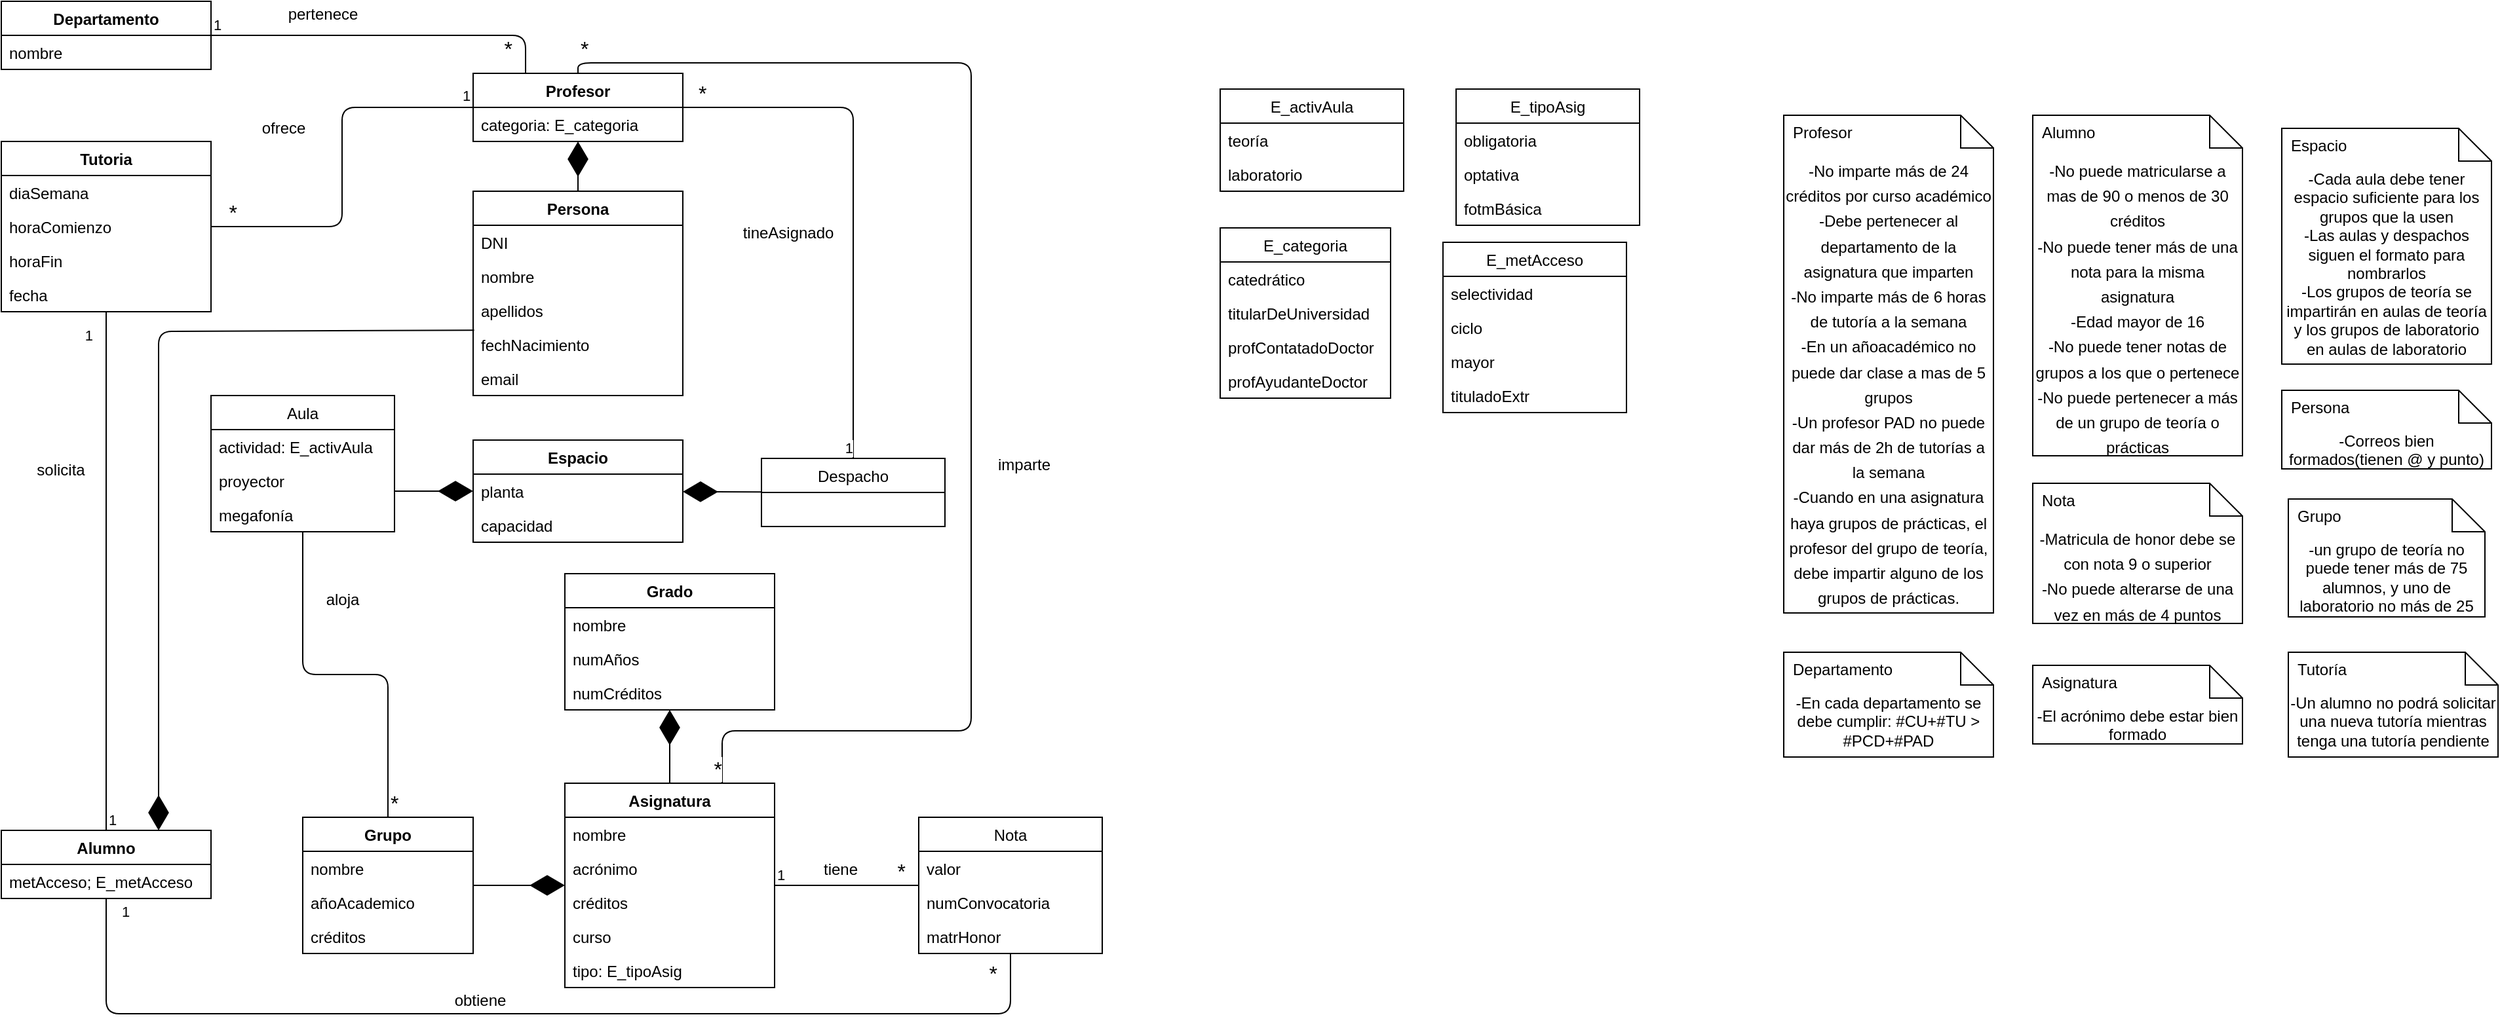 <mxfile version="13.8.8" type="github">
  <diagram name="Page-1" id="e7e014a7-5840-1c2e-5031-d8a46d1fe8dd">
    <mxGraphModel dx="1673" dy="896" grid="1" gridSize="10" guides="1" tooltips="1" connect="1" arrows="1" fold="1" page="1" pageScale="1" pageWidth="1169" pageHeight="826" background="#ffffff" math="0" shadow="0">
      <root>
        <mxCell id="0" />
        <mxCell id="1" parent="0" />
        <mxCell id="M6ggTWckeQVyD1pX4SUF-41" value="Alumno" style="swimlane;fontStyle=1;align=center;verticalAlign=top;childLayout=stackLayout;horizontal=1;startSize=26;horizontalStack=0;resizeParent=1;resizeParentMax=0;resizeLast=0;collapsible=1;marginBottom=0;" parent="1" vertex="1">
          <mxGeometry x="180" y="666" width="160" height="52" as="geometry" />
        </mxCell>
        <mxCell id="M6ggTWckeQVyD1pX4SUF-42" value="metAcceso; E_metAcceso" style="text;strokeColor=none;fillColor=none;align=left;verticalAlign=top;spacingLeft=4;spacingRight=4;overflow=hidden;rotatable=0;points=[[0,0.5],[1,0.5]];portConstraint=eastwest;" parent="M6ggTWckeQVyD1pX4SUF-41" vertex="1">
          <mxGeometry y="26" width="160" height="26" as="geometry" />
        </mxCell>
        <mxCell id="M6ggTWckeQVyD1pX4SUF-49" value="Asignatura" style="swimlane;fontStyle=1;align=center;verticalAlign=top;childLayout=stackLayout;horizontal=1;startSize=26;horizontalStack=0;resizeParent=1;resizeParentMax=0;resizeLast=0;collapsible=1;marginBottom=0;" parent="1" vertex="1">
          <mxGeometry x="610" y="630" width="160" height="156" as="geometry" />
        </mxCell>
        <mxCell id="M6ggTWckeQVyD1pX4SUF-156" value="nombre" style="text;strokeColor=none;fillColor=none;align=left;verticalAlign=top;spacingLeft=4;spacingRight=4;overflow=hidden;rotatable=0;points=[[0,0.5],[1,0.5]];portConstraint=eastwest;" parent="M6ggTWckeQVyD1pX4SUF-49" vertex="1">
          <mxGeometry y="26" width="160" height="26" as="geometry" />
        </mxCell>
        <mxCell id="M6ggTWckeQVyD1pX4SUF-157" value="acrónimo" style="text;strokeColor=none;fillColor=none;align=left;verticalAlign=top;spacingLeft=4;spacingRight=4;overflow=hidden;rotatable=0;points=[[0,0.5],[1,0.5]];portConstraint=eastwest;" parent="M6ggTWckeQVyD1pX4SUF-49" vertex="1">
          <mxGeometry y="52" width="160" height="26" as="geometry" />
        </mxCell>
        <mxCell id="M6ggTWckeQVyD1pX4SUF-158" value="créditos" style="text;strokeColor=none;fillColor=none;align=left;verticalAlign=top;spacingLeft=4;spacingRight=4;overflow=hidden;rotatable=0;points=[[0,0.5],[1,0.5]];portConstraint=eastwest;" parent="M6ggTWckeQVyD1pX4SUF-49" vertex="1">
          <mxGeometry y="78" width="160" height="26" as="geometry" />
        </mxCell>
        <mxCell id="M6ggTWckeQVyD1pX4SUF-159" value="curso" style="text;strokeColor=none;fillColor=none;align=left;verticalAlign=top;spacingLeft=4;spacingRight=4;overflow=hidden;rotatable=0;points=[[0,0.5],[1,0.5]];portConstraint=eastwest;" parent="M6ggTWckeQVyD1pX4SUF-49" vertex="1">
          <mxGeometry y="104" width="160" height="26" as="geometry" />
        </mxCell>
        <mxCell id="M6ggTWckeQVyD1pX4SUF-50" value="tipo: E_tipoAsig" style="text;strokeColor=none;fillColor=none;align=left;verticalAlign=top;spacingLeft=4;spacingRight=4;overflow=hidden;rotatable=0;points=[[0,0.5],[1,0.5]];portConstraint=eastwest;" parent="M6ggTWckeQVyD1pX4SUF-49" vertex="1">
          <mxGeometry y="130" width="160" height="26" as="geometry" />
        </mxCell>
        <mxCell id="M6ggTWckeQVyD1pX4SUF-53" value="Grado" style="swimlane;fontStyle=1;align=center;verticalAlign=top;childLayout=stackLayout;horizontal=1;startSize=26;horizontalStack=0;resizeParent=1;resizeParentMax=0;resizeLast=0;collapsible=1;marginBottom=0;" parent="1" vertex="1">
          <mxGeometry x="610" y="470" width="160" height="104" as="geometry" />
        </mxCell>
        <mxCell id="M6ggTWckeQVyD1pX4SUF-177" value="nombre" style="text;strokeColor=none;fillColor=none;align=left;verticalAlign=top;spacingLeft=4;spacingRight=4;overflow=hidden;rotatable=0;points=[[0,0.5],[1,0.5]];portConstraint=eastwest;" parent="M6ggTWckeQVyD1pX4SUF-53" vertex="1">
          <mxGeometry y="26" width="160" height="26" as="geometry" />
        </mxCell>
        <mxCell id="M6ggTWckeQVyD1pX4SUF-178" value="numAños" style="text;strokeColor=none;fillColor=none;align=left;verticalAlign=top;spacingLeft=4;spacingRight=4;overflow=hidden;rotatable=0;points=[[0,0.5],[1,0.5]];portConstraint=eastwest;" parent="M6ggTWckeQVyD1pX4SUF-53" vertex="1">
          <mxGeometry y="52" width="160" height="26" as="geometry" />
        </mxCell>
        <mxCell id="M6ggTWckeQVyD1pX4SUF-54" value="numCréditos" style="text;strokeColor=none;fillColor=none;align=left;verticalAlign=top;spacingLeft=4;spacingRight=4;overflow=hidden;rotatable=0;points=[[0,0.5],[1,0.5]];portConstraint=eastwest;" parent="M6ggTWckeQVyD1pX4SUF-53" vertex="1">
          <mxGeometry y="78" width="160" height="26" as="geometry" />
        </mxCell>
        <mxCell id="M6ggTWckeQVyD1pX4SUF-70" value="Espacio" style="swimlane;fontStyle=1;align=center;verticalAlign=top;childLayout=stackLayout;horizontal=1;startSize=26;horizontalStack=0;resizeParent=1;resizeParentMax=0;resizeLast=0;collapsible=1;marginBottom=0;" parent="1" vertex="1">
          <mxGeometry x="540" y="368" width="160" height="78" as="geometry" />
        </mxCell>
        <mxCell id="M6ggTWckeQVyD1pX4SUF-122" value="planta" style="text;strokeColor=none;fillColor=none;align=left;verticalAlign=top;spacingLeft=4;spacingRight=4;overflow=hidden;rotatable=0;points=[[0,0.5],[1,0.5]];portConstraint=eastwest;" parent="M6ggTWckeQVyD1pX4SUF-70" vertex="1">
          <mxGeometry y="26" width="160" height="26" as="geometry" />
        </mxCell>
        <mxCell id="M6ggTWckeQVyD1pX4SUF-71" value="capacidad" style="text;strokeColor=none;fillColor=none;align=left;verticalAlign=top;spacingLeft=4;spacingRight=4;overflow=hidden;rotatable=0;points=[[0,0.5],[1,0.5]];portConstraint=eastwest;" parent="M6ggTWckeQVyD1pX4SUF-70" vertex="1">
          <mxGeometry y="52" width="160" height="26" as="geometry" />
        </mxCell>
        <mxCell id="M6ggTWckeQVyD1pX4SUF-74" value="Departamento" style="swimlane;fontStyle=1;align=center;verticalAlign=top;childLayout=stackLayout;horizontal=1;startSize=26;horizontalStack=0;resizeParent=1;resizeParentMax=0;resizeLast=0;collapsible=1;marginBottom=0;" parent="1" vertex="1">
          <mxGeometry x="180" y="33" width="160" height="52" as="geometry" />
        </mxCell>
        <mxCell id="M6ggTWckeQVyD1pX4SUF-75" value="nombre" style="text;strokeColor=none;fillColor=none;align=left;verticalAlign=top;spacingLeft=4;spacingRight=4;overflow=hidden;rotatable=0;points=[[0,0.5],[1,0.5]];portConstraint=eastwest;" parent="M6ggTWckeQVyD1pX4SUF-74" vertex="1">
          <mxGeometry y="26" width="160" height="26" as="geometry" />
        </mxCell>
        <mxCell id="M6ggTWckeQVyD1pX4SUF-78" value="Grupo" style="swimlane;fontStyle=1;align=center;verticalAlign=top;childLayout=stackLayout;horizontal=1;startSize=26;horizontalStack=0;resizeParent=1;resizeParentMax=0;resizeLast=0;collapsible=1;marginBottom=0;" parent="1" vertex="1">
          <mxGeometry x="410" y="656" width="130" height="104" as="geometry" />
        </mxCell>
        <mxCell id="M6ggTWckeQVyD1pX4SUF-179" value="nombre" style="text;strokeColor=none;fillColor=none;align=left;verticalAlign=top;spacingLeft=4;spacingRight=4;overflow=hidden;rotatable=0;points=[[0,0.5],[1,0.5]];portConstraint=eastwest;" parent="M6ggTWckeQVyD1pX4SUF-78" vertex="1">
          <mxGeometry y="26" width="130" height="26" as="geometry" />
        </mxCell>
        <mxCell id="M6ggTWckeQVyD1pX4SUF-180" value="añoAcademico" style="text;strokeColor=none;fillColor=none;align=left;verticalAlign=top;spacingLeft=4;spacingRight=4;overflow=hidden;rotatable=0;points=[[0,0.5],[1,0.5]];portConstraint=eastwest;" parent="M6ggTWckeQVyD1pX4SUF-78" vertex="1">
          <mxGeometry y="52" width="130" height="26" as="geometry" />
        </mxCell>
        <mxCell id="M6ggTWckeQVyD1pX4SUF-79" value="créditos" style="text;strokeColor=none;fillColor=none;align=left;verticalAlign=top;spacingLeft=4;spacingRight=4;overflow=hidden;rotatable=0;points=[[0,0.5],[1,0.5]];portConstraint=eastwest;" parent="M6ggTWckeQVyD1pX4SUF-78" vertex="1">
          <mxGeometry y="78" width="130" height="26" as="geometry" />
        </mxCell>
        <mxCell id="M6ggTWckeQVyD1pX4SUF-82" value="Profesor" style="swimlane;fontStyle=1;align=center;verticalAlign=top;childLayout=stackLayout;horizontal=1;startSize=26;horizontalStack=0;resizeParent=1;resizeParentMax=0;resizeLast=0;collapsible=1;marginBottom=0;" parent="1" vertex="1">
          <mxGeometry x="540" y="88" width="160" height="52" as="geometry" />
        </mxCell>
        <mxCell id="M6ggTWckeQVyD1pX4SUF-99" value="categoria: E_categoria" style="text;strokeColor=none;fillColor=none;align=left;verticalAlign=top;spacingLeft=4;spacingRight=4;overflow=hidden;rotatable=0;points=[[0,0.5],[1,0.5]];portConstraint=eastwest;" parent="M6ggTWckeQVyD1pX4SUF-82" vertex="1">
          <mxGeometry y="26" width="160" height="26" as="geometry" />
        </mxCell>
        <mxCell id="M6ggTWckeQVyD1pX4SUF-87" value="Tutoria" style="swimlane;fontStyle=1;align=center;verticalAlign=top;childLayout=stackLayout;horizontal=1;startSize=26;horizontalStack=0;resizeParent=1;resizeParentMax=0;resizeLast=0;collapsible=1;marginBottom=0;" parent="1" vertex="1">
          <mxGeometry x="180" y="140" width="160" height="130" as="geometry" />
        </mxCell>
        <mxCell id="M6ggTWckeQVyD1pX4SUF-123" value="diaSemana" style="text;strokeColor=none;fillColor=none;align=left;verticalAlign=top;spacingLeft=4;spacingRight=4;overflow=hidden;rotatable=0;points=[[0,0.5],[1,0.5]];portConstraint=eastwest;" parent="M6ggTWckeQVyD1pX4SUF-87" vertex="1">
          <mxGeometry y="26" width="160" height="26" as="geometry" />
        </mxCell>
        <mxCell id="M6ggTWckeQVyD1pX4SUF-126" value="horaComienzo" style="text;strokeColor=none;fillColor=none;align=left;verticalAlign=top;spacingLeft=4;spacingRight=4;overflow=hidden;rotatable=0;points=[[0,0.5],[1,0.5]];portConstraint=eastwest;" parent="M6ggTWckeQVyD1pX4SUF-87" vertex="1">
          <mxGeometry y="52" width="160" height="26" as="geometry" />
        </mxCell>
        <mxCell id="Cwh4qinpFO30hvYVrBIj-28" value="horaFin" style="text;strokeColor=none;fillColor=none;align=left;verticalAlign=top;spacingLeft=4;spacingRight=4;overflow=hidden;rotatable=0;points=[[0,0.5],[1,0.5]];portConstraint=eastwest;" parent="M6ggTWckeQVyD1pX4SUF-87" vertex="1">
          <mxGeometry y="78" width="160" height="26" as="geometry" />
        </mxCell>
        <mxCell id="M6ggTWckeQVyD1pX4SUF-88" value="fecha" style="text;strokeColor=none;fillColor=none;align=left;verticalAlign=top;spacingLeft=4;spacingRight=4;overflow=hidden;rotatable=0;points=[[0,0.5],[1,0.5]];portConstraint=eastwest;" parent="M6ggTWckeQVyD1pX4SUF-87" vertex="1">
          <mxGeometry y="104" width="160" height="26" as="geometry" />
        </mxCell>
        <mxCell id="M6ggTWckeQVyD1pX4SUF-113" value="E_categoria" style="swimlane;fontStyle=0;childLayout=stackLayout;horizontal=1;startSize=26;fillColor=none;horizontalStack=0;resizeParent=1;resizeParentMax=0;resizeLast=0;collapsible=1;marginBottom=0;" parent="1" vertex="1">
          <mxGeometry x="1110" y="206" width="130" height="130" as="geometry" />
        </mxCell>
        <mxCell id="M6ggTWckeQVyD1pX4SUF-114" value="catedrático" style="text;strokeColor=none;fillColor=none;align=left;verticalAlign=top;spacingLeft=4;spacingRight=4;overflow=hidden;rotatable=0;points=[[0,0.5],[1,0.5]];portConstraint=eastwest;" parent="M6ggTWckeQVyD1pX4SUF-113" vertex="1">
          <mxGeometry y="26" width="130" height="26" as="geometry" />
        </mxCell>
        <mxCell id="M6ggTWckeQVyD1pX4SUF-117" value="titularDeUniversidad" style="text;strokeColor=none;fillColor=none;align=left;verticalAlign=top;spacingLeft=4;spacingRight=4;overflow=hidden;rotatable=0;points=[[0,0.5],[1,0.5]];portConstraint=eastwest;" parent="M6ggTWckeQVyD1pX4SUF-113" vertex="1">
          <mxGeometry y="52" width="130" height="26" as="geometry" />
        </mxCell>
        <mxCell id="M6ggTWckeQVyD1pX4SUF-115" value="profContatadoDoctor" style="text;strokeColor=none;fillColor=none;align=left;verticalAlign=top;spacingLeft=4;spacingRight=4;overflow=hidden;rotatable=0;points=[[0,0.5],[1,0.5]];portConstraint=eastwest;" parent="M6ggTWckeQVyD1pX4SUF-113" vertex="1">
          <mxGeometry y="78" width="130" height="26" as="geometry" />
        </mxCell>
        <mxCell id="M6ggTWckeQVyD1pX4SUF-116" value="profAyudanteDoctor" style="text;strokeColor=none;fillColor=none;align=left;verticalAlign=top;spacingLeft=4;spacingRight=4;overflow=hidden;rotatable=0;points=[[0,0.5],[1,0.5]];portConstraint=eastwest;" parent="M6ggTWckeQVyD1pX4SUF-113" vertex="1">
          <mxGeometry y="104" width="130" height="26" as="geometry" />
        </mxCell>
        <mxCell id="M6ggTWckeQVyD1pX4SUF-135" value="Aula" style="swimlane;fontStyle=0;childLayout=stackLayout;horizontal=1;startSize=26;fillColor=none;horizontalStack=0;resizeParent=1;resizeParentMax=0;resizeLast=0;collapsible=1;marginBottom=0;" parent="1" vertex="1">
          <mxGeometry x="340" y="334" width="140" height="104" as="geometry" />
        </mxCell>
        <mxCell id="M6ggTWckeQVyD1pX4SUF-137" value="actividad: E_activAula" style="text;strokeColor=none;fillColor=none;align=left;verticalAlign=top;spacingLeft=4;spacingRight=4;overflow=hidden;rotatable=0;points=[[0,0.5],[1,0.5]];portConstraint=eastwest;" parent="M6ggTWckeQVyD1pX4SUF-135" vertex="1">
          <mxGeometry y="26" width="140" height="26" as="geometry" />
        </mxCell>
        <mxCell id="M6ggTWckeQVyD1pX4SUF-151" value="proyector" style="text;strokeColor=none;fillColor=none;align=left;verticalAlign=top;spacingLeft=4;spacingRight=4;overflow=hidden;rotatable=0;points=[[0,0.5],[1,0.5]];portConstraint=eastwest;" parent="M6ggTWckeQVyD1pX4SUF-135" vertex="1">
          <mxGeometry y="52" width="140" height="26" as="geometry" />
        </mxCell>
        <mxCell id="M6ggTWckeQVyD1pX4SUF-136" value="megafonía" style="text;strokeColor=none;fillColor=none;align=left;verticalAlign=top;spacingLeft=4;spacingRight=4;overflow=hidden;rotatable=0;points=[[0,0.5],[1,0.5]];portConstraint=eastwest;" parent="M6ggTWckeQVyD1pX4SUF-135" vertex="1">
          <mxGeometry y="78" width="140" height="26" as="geometry" />
        </mxCell>
        <mxCell id="M6ggTWckeQVyD1pX4SUF-139" value="Despacho" style="swimlane;fontStyle=0;childLayout=stackLayout;horizontal=1;startSize=26;fillColor=none;horizontalStack=0;resizeParent=1;resizeParentMax=0;resizeLast=0;collapsible=1;marginBottom=0;" parent="1" vertex="1">
          <mxGeometry x="760" y="382" width="140" height="52" as="geometry" />
        </mxCell>
        <mxCell id="M6ggTWckeQVyD1pX4SUF-145" value="" style="endArrow=diamondThin;endFill=1;endSize=24;html=1;" parent="1" source="M6ggTWckeQVyD1pX4SUF-139" target="M6ggTWckeQVyD1pX4SUF-70" edge="1">
          <mxGeometry width="160" relative="1" as="geometry">
            <mxPoint x="130" y="421" as="sourcePoint" />
            <mxPoint x="290" y="421" as="targetPoint" />
          </mxGeometry>
        </mxCell>
        <mxCell id="M6ggTWckeQVyD1pX4SUF-147" value="" style="endArrow=diamondThin;endFill=1;endSize=24;html=1;" parent="1" target="M6ggTWckeQVyD1pX4SUF-70" edge="1">
          <mxGeometry width="160" relative="1" as="geometry">
            <mxPoint x="480" y="407" as="sourcePoint" />
            <mxPoint x="290" y="401" as="targetPoint" />
          </mxGeometry>
        </mxCell>
        <mxCell id="M6ggTWckeQVyD1pX4SUF-148" value="" style="endArrow=none;html=1;edgeStyle=orthogonalEdgeStyle;" parent="1" source="M6ggTWckeQVyD1pX4SUF-82" target="M6ggTWckeQVyD1pX4SUF-139" edge="1">
          <mxGeometry relative="1" as="geometry">
            <mxPoint x="130" y="380" as="sourcePoint" />
            <mxPoint x="290" y="380" as="targetPoint" />
          </mxGeometry>
        </mxCell>
        <mxCell id="M6ggTWckeQVyD1pX4SUF-149" value="*" style="edgeLabel;resizable=0;html=1;align=left;verticalAlign=bottom;fontSize=16;" parent="M6ggTWckeQVyD1pX4SUF-148" connectable="0" vertex="1">
          <mxGeometry x="-1" relative="1" as="geometry">
            <mxPoint x="10" as="offset" />
          </mxGeometry>
        </mxCell>
        <mxCell id="M6ggTWckeQVyD1pX4SUF-150" value="1" style="edgeLabel;resizable=0;html=1;align=right;verticalAlign=bottom;" parent="M6ggTWckeQVyD1pX4SUF-148" connectable="0" vertex="1">
          <mxGeometry x="1" relative="1" as="geometry" />
        </mxCell>
        <mxCell id="M6ggTWckeQVyD1pX4SUF-152" value="E_activAula" style="swimlane;fontStyle=0;childLayout=stackLayout;horizontal=1;startSize=26;fillColor=none;horizontalStack=0;resizeParent=1;resizeParentMax=0;resizeLast=0;collapsible=1;marginBottom=0;" parent="1" vertex="1">
          <mxGeometry x="1110" y="100" width="140" height="78" as="geometry" />
        </mxCell>
        <mxCell id="M6ggTWckeQVyD1pX4SUF-153" value="teoría" style="text;strokeColor=none;fillColor=none;align=left;verticalAlign=top;spacingLeft=4;spacingRight=4;overflow=hidden;rotatable=0;points=[[0,0.5],[1,0.5]];portConstraint=eastwest;" parent="M6ggTWckeQVyD1pX4SUF-152" vertex="1">
          <mxGeometry y="26" width="140" height="26" as="geometry" />
        </mxCell>
        <mxCell id="M6ggTWckeQVyD1pX4SUF-154" value="laboratorio" style="text;strokeColor=none;fillColor=none;align=left;verticalAlign=top;spacingLeft=4;spacingRight=4;overflow=hidden;rotatable=0;points=[[0,0.5],[1,0.5]];portConstraint=eastwest;" parent="M6ggTWckeQVyD1pX4SUF-152" vertex="1">
          <mxGeometry y="52" width="140" height="26" as="geometry" />
        </mxCell>
        <mxCell id="M6ggTWckeQVyD1pX4SUF-160" value="E_tipoAsig" style="swimlane;fontStyle=0;childLayout=stackLayout;horizontal=1;startSize=26;fillColor=none;horizontalStack=0;resizeParent=1;resizeParentMax=0;resizeLast=0;collapsible=1;marginBottom=0;" parent="1" vertex="1">
          <mxGeometry x="1290" y="100" width="140" height="104" as="geometry" />
        </mxCell>
        <mxCell id="M6ggTWckeQVyD1pX4SUF-161" value="obligatoria" style="text;strokeColor=none;fillColor=none;align=left;verticalAlign=top;spacingLeft=4;spacingRight=4;overflow=hidden;rotatable=0;points=[[0,0.5],[1,0.5]];portConstraint=eastwest;" parent="M6ggTWckeQVyD1pX4SUF-160" vertex="1">
          <mxGeometry y="26" width="140" height="26" as="geometry" />
        </mxCell>
        <mxCell id="M6ggTWckeQVyD1pX4SUF-162" value="optativa" style="text;strokeColor=none;fillColor=none;align=left;verticalAlign=top;spacingLeft=4;spacingRight=4;overflow=hidden;rotatable=0;points=[[0,0.5],[1,0.5]];portConstraint=eastwest;" parent="M6ggTWckeQVyD1pX4SUF-160" vertex="1">
          <mxGeometry y="52" width="140" height="26" as="geometry" />
        </mxCell>
        <mxCell id="M6ggTWckeQVyD1pX4SUF-163" value="fotmBásica" style="text;strokeColor=none;fillColor=none;align=left;verticalAlign=top;spacingLeft=4;spacingRight=4;overflow=hidden;rotatable=0;points=[[0,0.5],[1,0.5]];portConstraint=eastwest;" parent="M6ggTWckeQVyD1pX4SUF-160" vertex="1">
          <mxGeometry y="78" width="140" height="26" as="geometry" />
        </mxCell>
        <mxCell id="M6ggTWckeQVyD1pX4SUF-169" value="E_metAcceso" style="swimlane;fontStyle=0;childLayout=stackLayout;horizontal=1;startSize=26;fillColor=none;horizontalStack=0;resizeParent=1;resizeParentMax=0;resizeLast=0;collapsible=1;marginBottom=0;" parent="1" vertex="1">
          <mxGeometry x="1280" y="217" width="140" height="130" as="geometry" />
        </mxCell>
        <mxCell id="M6ggTWckeQVyD1pX4SUF-170" value="selectividad" style="text;strokeColor=none;fillColor=none;align=left;verticalAlign=top;spacingLeft=4;spacingRight=4;overflow=hidden;rotatable=0;points=[[0,0.5],[1,0.5]];portConstraint=eastwest;" parent="M6ggTWckeQVyD1pX4SUF-169" vertex="1">
          <mxGeometry y="26" width="140" height="26" as="geometry" />
        </mxCell>
        <mxCell id="M6ggTWckeQVyD1pX4SUF-171" value="ciclo" style="text;strokeColor=none;fillColor=none;align=left;verticalAlign=top;spacingLeft=4;spacingRight=4;overflow=hidden;rotatable=0;points=[[0,0.5],[1,0.5]];portConstraint=eastwest;" parent="M6ggTWckeQVyD1pX4SUF-169" vertex="1">
          <mxGeometry y="52" width="140" height="26" as="geometry" />
        </mxCell>
        <mxCell id="Cwh4qinpFO30hvYVrBIj-2" value="mayor" style="text;strokeColor=none;fillColor=none;align=left;verticalAlign=top;spacingLeft=4;spacingRight=4;overflow=hidden;rotatable=0;points=[[0,0.5],[1,0.5]];portConstraint=eastwest;" parent="M6ggTWckeQVyD1pX4SUF-169" vertex="1">
          <mxGeometry y="78" width="140" height="26" as="geometry" />
        </mxCell>
        <mxCell id="M6ggTWckeQVyD1pX4SUF-172" value="tituladoExtr" style="text;strokeColor=none;fillColor=none;align=left;verticalAlign=top;spacingLeft=4;spacingRight=4;overflow=hidden;rotatable=0;points=[[0,0.5],[1,0.5]];portConstraint=eastwest;" parent="M6ggTWckeQVyD1pX4SUF-169" vertex="1">
          <mxGeometry y="104" width="140" height="26" as="geometry" />
        </mxCell>
        <mxCell id="M6ggTWckeQVyD1pX4SUF-173" value="Nota" style="swimlane;fontStyle=0;childLayout=stackLayout;horizontal=1;startSize=26;fillColor=none;horizontalStack=0;resizeParent=1;resizeParentMax=0;resizeLast=0;collapsible=1;marginBottom=0;" parent="1" vertex="1">
          <mxGeometry x="880" y="656" width="140" height="104" as="geometry" />
        </mxCell>
        <mxCell id="M6ggTWckeQVyD1pX4SUF-174" value="valor" style="text;strokeColor=none;fillColor=none;align=left;verticalAlign=top;spacingLeft=4;spacingRight=4;overflow=hidden;rotatable=0;points=[[0,0.5],[1,0.5]];portConstraint=eastwest;" parent="M6ggTWckeQVyD1pX4SUF-173" vertex="1">
          <mxGeometry y="26" width="140" height="26" as="geometry" />
        </mxCell>
        <mxCell id="M6ggTWckeQVyD1pX4SUF-175" value="numConvocatoria" style="text;strokeColor=none;fillColor=none;align=left;verticalAlign=top;spacingLeft=4;spacingRight=4;overflow=hidden;rotatable=0;points=[[0,0.5],[1,0.5]];portConstraint=eastwest;" parent="M6ggTWckeQVyD1pX4SUF-173" vertex="1">
          <mxGeometry y="52" width="140" height="26" as="geometry" />
        </mxCell>
        <mxCell id="M6ggTWckeQVyD1pX4SUF-176" value="matrHonor" style="text;strokeColor=none;fillColor=none;align=left;verticalAlign=top;spacingLeft=4;spacingRight=4;overflow=hidden;rotatable=0;points=[[0,0.5],[1,0.5]];portConstraint=eastwest;" parent="M6ggTWckeQVyD1pX4SUF-173" vertex="1">
          <mxGeometry y="78" width="140" height="26" as="geometry" />
        </mxCell>
        <mxCell id="UAa4CJf52LfsiErVCVyS-1" value="" style="endArrow=none;html=1;edgeStyle=orthogonalEdgeStyle;" parent="1" source="M6ggTWckeQVyD1pX4SUF-82" target="M6ggTWckeQVyD1pX4SUF-87" edge="1">
          <mxGeometry relative="1" as="geometry">
            <mxPoint x="150" y="270" as="sourcePoint" />
            <mxPoint x="310" y="270" as="targetPoint" />
          </mxGeometry>
        </mxCell>
        <mxCell id="UAa4CJf52LfsiErVCVyS-2" value="1" style="edgeLabel;resizable=0;html=1;align=left;verticalAlign=bottom;" parent="UAa4CJf52LfsiErVCVyS-1" connectable="0" vertex="1">
          <mxGeometry x="-1" relative="1" as="geometry">
            <mxPoint x="-10" y="-1" as="offset" />
          </mxGeometry>
        </mxCell>
        <mxCell id="UAa4CJf52LfsiErVCVyS-3" value="*" style="edgeLabel;resizable=0;html=1;align=right;verticalAlign=bottom;fontSize=16;" parent="UAa4CJf52LfsiErVCVyS-1" connectable="0" vertex="1">
          <mxGeometry x="1" relative="1" as="geometry">
            <mxPoint x="20" as="offset" />
          </mxGeometry>
        </mxCell>
        <mxCell id="UAa4CJf52LfsiErVCVyS-18" value="solicita" style="text;html=1;align=center;verticalAlign=middle;resizable=0;points=[];autosize=1;" parent="1" vertex="1">
          <mxGeometry x="200" y="381" width="50" height="20" as="geometry" />
        </mxCell>
        <mxCell id="UAa4CJf52LfsiErVCVyS-19" value="" style="endArrow=none;html=1;edgeStyle=orthogonalEdgeStyle;" parent="1" source="M6ggTWckeQVyD1pX4SUF-78" target="M6ggTWckeQVyD1pX4SUF-135" edge="1">
          <mxGeometry relative="1" as="geometry">
            <mxPoint x="150" y="400" as="sourcePoint" />
            <mxPoint x="350" y="510" as="targetPoint" />
          </mxGeometry>
        </mxCell>
        <mxCell id="UAa4CJf52LfsiErVCVyS-20" value="*" style="edgeLabel;resizable=0;html=1;align=left;verticalAlign=bottom;fontSize=16;" parent="UAa4CJf52LfsiErVCVyS-19" connectable="0" vertex="1">
          <mxGeometry x="-1" relative="1" as="geometry" />
        </mxCell>
        <mxCell id="UAa4CJf52LfsiErVCVyS-26" value="aloja" style="text;html=1;align=center;verticalAlign=middle;resizable=0;points=[];autosize=1;" parent="1" vertex="1">
          <mxGeometry x="420" y="480" width="40" height="20" as="geometry" />
        </mxCell>
        <mxCell id="UAa4CJf52LfsiErVCVyS-27" value="" style="endArrow=diamondThin;endFill=1;endSize=24;html=1;" parent="1" source="M6ggTWckeQVyD1pX4SUF-78" target="M6ggTWckeQVyD1pX4SUF-49" edge="1">
          <mxGeometry width="160" relative="1" as="geometry">
            <mxPoint x="350" y="446" as="sourcePoint" />
            <mxPoint x="510" y="446" as="targetPoint" />
          </mxGeometry>
        </mxCell>
        <mxCell id="UAa4CJf52LfsiErVCVyS-28" value="ofrece" style="text;html=1;align=center;verticalAlign=middle;resizable=0;points=[];autosize=1;" parent="1" vertex="1">
          <mxGeometry x="370" y="120" width="50" height="20" as="geometry" />
        </mxCell>
        <mxCell id="UAa4CJf52LfsiErVCVyS-29" value="tineAsignado" style="text;html=1;align=center;verticalAlign=middle;resizable=0;points=[];autosize=1;" parent="1" vertex="1">
          <mxGeometry x="740" y="200" width="80" height="20" as="geometry" />
        </mxCell>
        <mxCell id="UAa4CJf52LfsiErVCVyS-30" value="" style="endArrow=none;html=1;edgeStyle=orthogonalEdgeStyle;" parent="1" source="M6ggTWckeQVyD1pX4SUF-82" target="M6ggTWckeQVyD1pX4SUF-49" edge="1">
          <mxGeometry relative="1" as="geometry">
            <mxPoint x="350" y="400" as="sourcePoint" />
            <mxPoint x="510" y="400" as="targetPoint" />
            <Array as="points">
              <mxPoint x="620" y="80" />
              <mxPoint x="920" y="80" />
              <mxPoint x="920" y="590" />
              <mxPoint x="730" y="590" />
            </Array>
          </mxGeometry>
        </mxCell>
        <mxCell id="UAa4CJf52LfsiErVCVyS-31" value="*" style="edgeLabel;resizable=0;html=1;align=left;verticalAlign=bottom;fontSize=16;" parent="UAa4CJf52LfsiErVCVyS-30" connectable="0" vertex="1">
          <mxGeometry x="-1" relative="1" as="geometry">
            <mxPoint y="-8" as="offset" />
          </mxGeometry>
        </mxCell>
        <mxCell id="UAa4CJf52LfsiErVCVyS-32" value="*" style="edgeLabel;resizable=0;html=1;align=right;verticalAlign=bottom;fontSize=16;" parent="UAa4CJf52LfsiErVCVyS-30" connectable="0" vertex="1">
          <mxGeometry x="1" relative="1" as="geometry" />
        </mxCell>
        <mxCell id="UAa4CJf52LfsiErVCVyS-33" value="" style="endArrow=none;html=1;edgeStyle=orthogonalEdgeStyle;" parent="1" source="M6ggTWckeQVyD1pX4SUF-49" target="M6ggTWckeQVyD1pX4SUF-173" edge="1">
          <mxGeometry relative="1" as="geometry">
            <mxPoint x="350" y="446" as="sourcePoint" />
            <mxPoint x="510" y="446" as="targetPoint" />
          </mxGeometry>
        </mxCell>
        <mxCell id="UAa4CJf52LfsiErVCVyS-34" value="1" style="edgeLabel;resizable=0;html=1;align=left;verticalAlign=bottom;" parent="UAa4CJf52LfsiErVCVyS-33" connectable="0" vertex="1">
          <mxGeometry x="-1" relative="1" as="geometry" />
        </mxCell>
        <mxCell id="UAa4CJf52LfsiErVCVyS-35" value="*" style="edgeLabel;resizable=0;html=1;align=right;verticalAlign=bottom;fontSize=16;" parent="UAa4CJf52LfsiErVCVyS-33" connectable="0" vertex="1">
          <mxGeometry x="1" relative="1" as="geometry">
            <mxPoint x="-10" as="offset" />
          </mxGeometry>
        </mxCell>
        <mxCell id="UAa4CJf52LfsiErVCVyS-37" value="imparte" style="text;html=1;align=center;verticalAlign=middle;resizable=0;points=[];autosize=1;" parent="1" vertex="1">
          <mxGeometry x="930" y="377" width="60" height="20" as="geometry" />
        </mxCell>
        <mxCell id="UAa4CJf52LfsiErVCVyS-38" value="" style="endArrow=none;html=1;edgeStyle=orthogonalEdgeStyle;entryX=0.25;entryY=0;entryDx=0;entryDy=0;" parent="1" source="M6ggTWckeQVyD1pX4SUF-74" target="M6ggTWckeQVyD1pX4SUF-82" edge="1">
          <mxGeometry relative="1" as="geometry">
            <mxPoint x="210" y="400" as="sourcePoint" />
            <mxPoint x="508.08" y="86.004" as="targetPoint" />
          </mxGeometry>
        </mxCell>
        <mxCell id="UAa4CJf52LfsiErVCVyS-39" value="1" style="edgeLabel;resizable=0;html=1;align=left;verticalAlign=bottom;" parent="UAa4CJf52LfsiErVCVyS-38" connectable="0" vertex="1">
          <mxGeometry x="-1" relative="1" as="geometry" />
        </mxCell>
        <mxCell id="UAa4CJf52LfsiErVCVyS-40" value="*" style="edgeLabel;resizable=0;html=1;align=right;verticalAlign=bottom;fontSize=16;" parent="UAa4CJf52LfsiErVCVyS-38" connectable="0" vertex="1">
          <mxGeometry x="1" relative="1" as="geometry">
            <mxPoint x="-10" y="-8" as="offset" />
          </mxGeometry>
        </mxCell>
        <mxCell id="UAa4CJf52LfsiErVCVyS-41" value="pertenece" style="text;html=1;align=center;verticalAlign=middle;resizable=0;points=[];autosize=1;" parent="1" vertex="1">
          <mxGeometry x="390" y="33" width="70" height="20" as="geometry" />
        </mxCell>
        <mxCell id="UAa4CJf52LfsiErVCVyS-42" value="" style="endArrow=diamondThin;endFill=1;endSize=24;html=1;" parent="1" source="M6ggTWckeQVyD1pX4SUF-49" target="M6ggTWckeQVyD1pX4SUF-53" edge="1">
          <mxGeometry width="160" relative="1" as="geometry">
            <mxPoint x="500" y="400" as="sourcePoint" />
            <mxPoint x="660" y="400" as="targetPoint" />
          </mxGeometry>
        </mxCell>
        <mxCell id="UAa4CJf52LfsiErVCVyS-43" value="obtiene" style="text;html=1;align=center;verticalAlign=middle;resizable=0;points=[];autosize=1;" parent="1" vertex="1">
          <mxGeometry x="520" y="786" width="50" height="20" as="geometry" />
        </mxCell>
        <mxCell id="UAa4CJf52LfsiErVCVyS-47" value="" style="endArrow=none;html=1;edgeStyle=orthogonalEdgeStyle;" parent="1" source="M6ggTWckeQVyD1pX4SUF-41" target="M6ggTWckeQVyD1pX4SUF-173" edge="1">
          <mxGeometry relative="1" as="geometry">
            <mxPoint x="500" y="446" as="sourcePoint" />
            <mxPoint x="660" y="446" as="targetPoint" />
            <Array as="points">
              <mxPoint x="950" y="806" />
            </Array>
          </mxGeometry>
        </mxCell>
        <mxCell id="UAa4CJf52LfsiErVCVyS-48" value="1" style="edgeLabel;resizable=0;html=1;align=left;verticalAlign=bottom;" parent="UAa4CJf52LfsiErVCVyS-47" connectable="0" vertex="1">
          <mxGeometry x="-1" relative="1" as="geometry">
            <mxPoint x="10" y="18" as="offset" />
          </mxGeometry>
        </mxCell>
        <mxCell id="UAa4CJf52LfsiErVCVyS-49" value="*" style="edgeLabel;resizable=0;html=1;align=right;verticalAlign=bottom;fontSize=16;" parent="UAa4CJf52LfsiErVCVyS-47" connectable="0" vertex="1">
          <mxGeometry x="1" relative="1" as="geometry">
            <mxPoint x="-10" y="26" as="offset" />
          </mxGeometry>
        </mxCell>
        <mxCell id="UAa4CJf52LfsiErVCVyS-50" value="tiene" style="text;html=1;align=center;verticalAlign=middle;resizable=0;points=[];autosize=1;" parent="1" vertex="1">
          <mxGeometry x="800" y="686" width="40" height="20" as="geometry" />
        </mxCell>
        <mxCell id="Cwh4qinpFO30hvYVrBIj-3" value="" style="endArrow=none;html=1;edgeStyle=orthogonalEdgeStyle;" parent="1" source="M6ggTWckeQVyD1pX4SUF-41" target="M6ggTWckeQVyD1pX4SUF-87" edge="1">
          <mxGeometry relative="1" as="geometry">
            <mxPoint x="540" y="330" as="sourcePoint" />
            <mxPoint x="700" y="330" as="targetPoint" />
          </mxGeometry>
        </mxCell>
        <mxCell id="Cwh4qinpFO30hvYVrBIj-4" value="1" style="edgeLabel;resizable=0;html=1;align=left;verticalAlign=bottom;" parent="Cwh4qinpFO30hvYVrBIj-3" connectable="0" vertex="1">
          <mxGeometry x="-1" relative="1" as="geometry" />
        </mxCell>
        <mxCell id="Cwh4qinpFO30hvYVrBIj-5" value="1" style="edgeLabel;resizable=0;html=1;align=right;verticalAlign=bottom;" parent="Cwh4qinpFO30hvYVrBIj-3" connectable="0" vertex="1">
          <mxGeometry x="1" relative="1" as="geometry">
            <mxPoint x="-10" y="26" as="offset" />
          </mxGeometry>
        </mxCell>
        <mxCell id="Cwh4qinpFO30hvYVrBIj-13" value="Persona" style="swimlane;fontStyle=1;align=center;verticalAlign=top;childLayout=stackLayout;horizontal=1;startSize=26;horizontalStack=0;resizeParent=1;resizeParentMax=0;resizeLast=0;collapsible=1;marginBottom=0;" parent="1" vertex="1">
          <mxGeometry x="540" y="178" width="160" height="156" as="geometry" />
        </mxCell>
        <mxCell id="Cwh4qinpFO30hvYVrBIj-14" value="DNI" style="text;strokeColor=none;fillColor=none;align=left;verticalAlign=top;spacingLeft=4;spacingRight=4;overflow=hidden;rotatable=0;points=[[0,0.5],[1,0.5]];portConstraint=eastwest;" parent="Cwh4qinpFO30hvYVrBIj-13" vertex="1">
          <mxGeometry y="26" width="160" height="26" as="geometry" />
        </mxCell>
        <mxCell id="Cwh4qinpFO30hvYVrBIj-15" value="nombre" style="text;strokeColor=none;fillColor=none;align=left;verticalAlign=top;spacingLeft=4;spacingRight=4;overflow=hidden;rotatable=0;points=[[0,0.5],[1,0.5]];portConstraint=eastwest;" parent="Cwh4qinpFO30hvYVrBIj-13" vertex="1">
          <mxGeometry y="52" width="160" height="26" as="geometry" />
        </mxCell>
        <mxCell id="Cwh4qinpFO30hvYVrBIj-16" value="apellidos" style="text;strokeColor=none;fillColor=none;align=left;verticalAlign=top;spacingLeft=4;spacingRight=4;overflow=hidden;rotatable=0;points=[[0,0.5],[1,0.5]];portConstraint=eastwest;" parent="Cwh4qinpFO30hvYVrBIj-13" vertex="1">
          <mxGeometry y="78" width="160" height="26" as="geometry" />
        </mxCell>
        <mxCell id="Cwh4qinpFO30hvYVrBIj-17" value="fechNacimiento" style="text;strokeColor=none;fillColor=none;align=left;verticalAlign=top;spacingLeft=4;spacingRight=4;overflow=hidden;rotatable=0;points=[[0,0.5],[1,0.5]];portConstraint=eastwest;" parent="Cwh4qinpFO30hvYVrBIj-13" vertex="1">
          <mxGeometry y="104" width="160" height="26" as="geometry" />
        </mxCell>
        <mxCell id="Cwh4qinpFO30hvYVrBIj-18" value="email" style="text;strokeColor=none;fillColor=none;align=left;verticalAlign=top;spacingLeft=4;spacingRight=4;overflow=hidden;rotatable=0;points=[[0,0.5],[1,0.5]];portConstraint=eastwest;" parent="Cwh4qinpFO30hvYVrBIj-13" vertex="1">
          <mxGeometry y="130" width="160" height="26" as="geometry" />
        </mxCell>
        <mxCell id="Cwh4qinpFO30hvYVrBIj-24" value="" style="endArrow=diamondThin;endFill=1;endSize=24;html=1;" parent="1" source="Cwh4qinpFO30hvYVrBIj-13" target="M6ggTWckeQVyD1pX4SUF-82" edge="1">
          <mxGeometry width="160" relative="1" as="geometry">
            <mxPoint x="450" y="350" as="sourcePoint" />
            <mxPoint x="610" y="350" as="targetPoint" />
          </mxGeometry>
        </mxCell>
        <mxCell id="Cwh4qinpFO30hvYVrBIj-25" value="" style="endArrow=diamondThin;endFill=1;endSize=24;html=1;exitX=0.005;exitY=0.083;exitDx=0;exitDy=0;exitPerimeter=0;entryX=0.75;entryY=0;entryDx=0;entryDy=0;" parent="1" source="Cwh4qinpFO30hvYVrBIj-17" target="M6ggTWckeQVyD1pX4SUF-41" edge="1">
          <mxGeometry width="160" relative="1" as="geometry">
            <mxPoint x="450" y="350" as="sourcePoint" />
            <mxPoint x="610" y="350" as="targetPoint" />
            <Array as="points">
              <mxPoint x="300" y="285" />
            </Array>
          </mxGeometry>
        </mxCell>
        <mxCell id="Cwh4qinpFO30hvYVrBIj-31" value="&lt;font style=&quot;font-size: 12px&quot;&gt;-No imparte más de 24 créditos por curso académico&lt;br&gt;-Debe pertenecer al departamento de la asignatura que imparten&lt;br&gt;-No imparte más de 6 horas de tutoría a la semana&lt;br&gt;-En un añoacadémico no puede dar clase a mas de 5 grupos&lt;br&gt;-Un profesor PAD no puede dar más de 2h de tutorías a la semana&lt;br&gt;-Cuando en una asignatura haya grupos de prácticas, el profesor del grupo de teoría, debe impartir alguno de los grupos de prácticas.&lt;br&gt;&lt;/font&gt;" style="shape=note2;boundedLbl=1;whiteSpace=wrap;html=1;size=25;verticalAlign=top;align=center;fontSize=16;" parent="1" vertex="1">
          <mxGeometry x="1540" y="120" width="160" height="380" as="geometry" />
        </mxCell>
        <mxCell id="Cwh4qinpFO30hvYVrBIj-32" value="Profesor" style="resizeWidth=1;part=1;strokeColor=none;fillColor=none;align=left;spacingLeft=5;" parent="Cwh4qinpFO30hvYVrBIj-31" vertex="1">
          <mxGeometry width="160" height="25" relative="1" as="geometry" />
        </mxCell>
        <mxCell id="Cwh4qinpFO30hvYVrBIj-35" value="&lt;font style=&quot;font-size: 12px&quot;&gt;-No puede matricularse a mas de 90 o menos de 30 créditos&lt;br&gt;-No puede tener más de una nota para la misma asignatura&lt;br&gt;-Edad mayor de 16&lt;br&gt;-No puede tener notas de grupos a los que o pertenece&lt;br&gt;-No puede pertenecer a más de un grupo de teoría o prácticas&lt;br&gt;&lt;/font&gt;" style="shape=note2;boundedLbl=1;whiteSpace=wrap;html=1;size=25;verticalAlign=top;align=center;fontSize=16;" parent="1" vertex="1">
          <mxGeometry x="1730" y="120" width="160" height="260" as="geometry" />
        </mxCell>
        <mxCell id="Cwh4qinpFO30hvYVrBIj-36" value="Alumno" style="resizeWidth=1;part=1;strokeColor=none;fillColor=none;align=left;spacingLeft=5;" parent="Cwh4qinpFO30hvYVrBIj-35" vertex="1">
          <mxGeometry width="160" height="25" relative="1" as="geometry" />
        </mxCell>
        <mxCell id="Cwh4qinpFO30hvYVrBIj-38" value="&lt;font style=&quot;font-size: 12px&quot;&gt;-Matricula de honor debe se con nota 9 o superior&lt;br&gt;-No puede alterarse de una vez en más de 4 puntos&lt;/font&gt;" style="shape=note2;boundedLbl=1;whiteSpace=wrap;html=1;size=25;verticalAlign=top;align=center;fontSize=16;" parent="1" vertex="1">
          <mxGeometry x="1730" y="401" width="160" height="107" as="geometry" />
        </mxCell>
        <mxCell id="Cwh4qinpFO30hvYVrBIj-39" value="Nota" style="resizeWidth=1;part=1;strokeColor=none;fillColor=none;align=left;spacingLeft=5;" parent="Cwh4qinpFO30hvYVrBIj-38" vertex="1">
          <mxGeometry width="160" height="25" relative="1" as="geometry" />
        </mxCell>
        <mxCell id="xkDV_yhI_5qd-9YuZQ7u-3" value="-un grupo de teoría no puede tener más de 75 alumnos, y uno de laboratorio no más de 25" style="shape=note2;boundedLbl=1;whiteSpace=wrap;html=1;size=25;verticalAlign=top;align=center;" vertex="1" parent="1">
          <mxGeometry x="1925" y="413" width="150" height="90" as="geometry" />
        </mxCell>
        <mxCell id="xkDV_yhI_5qd-9YuZQ7u-4" value="Grupo" style="resizeWidth=1;part=1;strokeColor=none;fillColor=none;align=left;spacingLeft=5;" vertex="1" parent="xkDV_yhI_5qd-9YuZQ7u-3">
          <mxGeometry width="150" height="25" relative="1" as="geometry" />
        </mxCell>
        <mxCell id="xkDV_yhI_5qd-9YuZQ7u-5" value="-El acrónimo debe estar bien formado" style="shape=note2;boundedLbl=1;whiteSpace=wrap;html=1;size=25;verticalAlign=top;align=center;" vertex="1" parent="1">
          <mxGeometry x="1730" y="540" width="160" height="60" as="geometry" />
        </mxCell>
        <mxCell id="xkDV_yhI_5qd-9YuZQ7u-6" value="Asignatura" style="resizeWidth=1;part=1;strokeColor=none;fillColor=none;align=left;spacingLeft=5;" vertex="1" parent="xkDV_yhI_5qd-9YuZQ7u-5">
          <mxGeometry width="160" height="25" relative="1" as="geometry" />
        </mxCell>
        <mxCell id="xkDV_yhI_5qd-9YuZQ7u-7" value="-En cada departamento se debe cumplir:&amp;nbsp;#CU+#TU &amp;gt; #PCD+#PAD" style="shape=note2;boundedLbl=1;whiteSpace=wrap;html=1;size=25;verticalAlign=top;align=center;" vertex="1" parent="1">
          <mxGeometry x="1540" y="530" width="160" height="80" as="geometry" />
        </mxCell>
        <mxCell id="xkDV_yhI_5qd-9YuZQ7u-8" value="Departamento" style="resizeWidth=1;part=1;strokeColor=none;fillColor=none;align=left;spacingLeft=5;" vertex="1" parent="xkDV_yhI_5qd-9YuZQ7u-7">
          <mxGeometry width="160" height="25" relative="1" as="geometry" />
        </mxCell>
        <mxCell id="xkDV_yhI_5qd-9YuZQ7u-12" value="-Cada aula debe tener espacio suficiente para los grupos que la usen&lt;br&gt;-Las aulas y despachos siguen el formato para nombrarlos&lt;br&gt;-Los grupos de teoría se impartirán en aulas de teoría y los grupos de laboratorio en aulas de laboratorio" style="shape=note2;boundedLbl=1;whiteSpace=wrap;html=1;size=25;verticalAlign=top;align=center;" vertex="1" parent="1">
          <mxGeometry x="1920" y="130" width="160" height="180" as="geometry" />
        </mxCell>
        <mxCell id="xkDV_yhI_5qd-9YuZQ7u-13" value="Espacio" style="resizeWidth=1;part=1;strokeColor=none;fillColor=none;align=left;spacingLeft=5;" vertex="1" parent="xkDV_yhI_5qd-9YuZQ7u-12">
          <mxGeometry width="160" height="25" relative="1" as="geometry" />
        </mxCell>
        <mxCell id="xkDV_yhI_5qd-9YuZQ7u-15" value="-Correos bien formados(tienen @ y punto)" style="shape=note2;boundedLbl=1;whiteSpace=wrap;html=1;size=25;verticalAlign=top;align=center;" vertex="1" parent="1">
          <mxGeometry x="1920" y="330" width="160" height="60" as="geometry" />
        </mxCell>
        <mxCell id="xkDV_yhI_5qd-9YuZQ7u-16" value="Persona" style="resizeWidth=1;part=1;strokeColor=none;fillColor=none;align=left;spacingLeft=5;" vertex="1" parent="xkDV_yhI_5qd-9YuZQ7u-15">
          <mxGeometry width="160" height="25" relative="1" as="geometry" />
        </mxCell>
        <mxCell id="xkDV_yhI_5qd-9YuZQ7u-17" value="-Un alumno no podrá solicitar una nueva tutoría mientras tenga una tutoría pendiente" style="shape=note2;boundedLbl=1;whiteSpace=wrap;html=1;size=25;verticalAlign=top;align=center;" vertex="1" parent="1">
          <mxGeometry x="1925" y="530" width="160" height="80" as="geometry" />
        </mxCell>
        <mxCell id="xkDV_yhI_5qd-9YuZQ7u-18" value="Tutoría" style="resizeWidth=1;part=1;strokeColor=none;fillColor=none;align=left;spacingLeft=5;" vertex="1" parent="xkDV_yhI_5qd-9YuZQ7u-17">
          <mxGeometry width="160" height="25" relative="1" as="geometry" />
        </mxCell>
      </root>
    </mxGraphModel>
  </diagram>
</mxfile>

